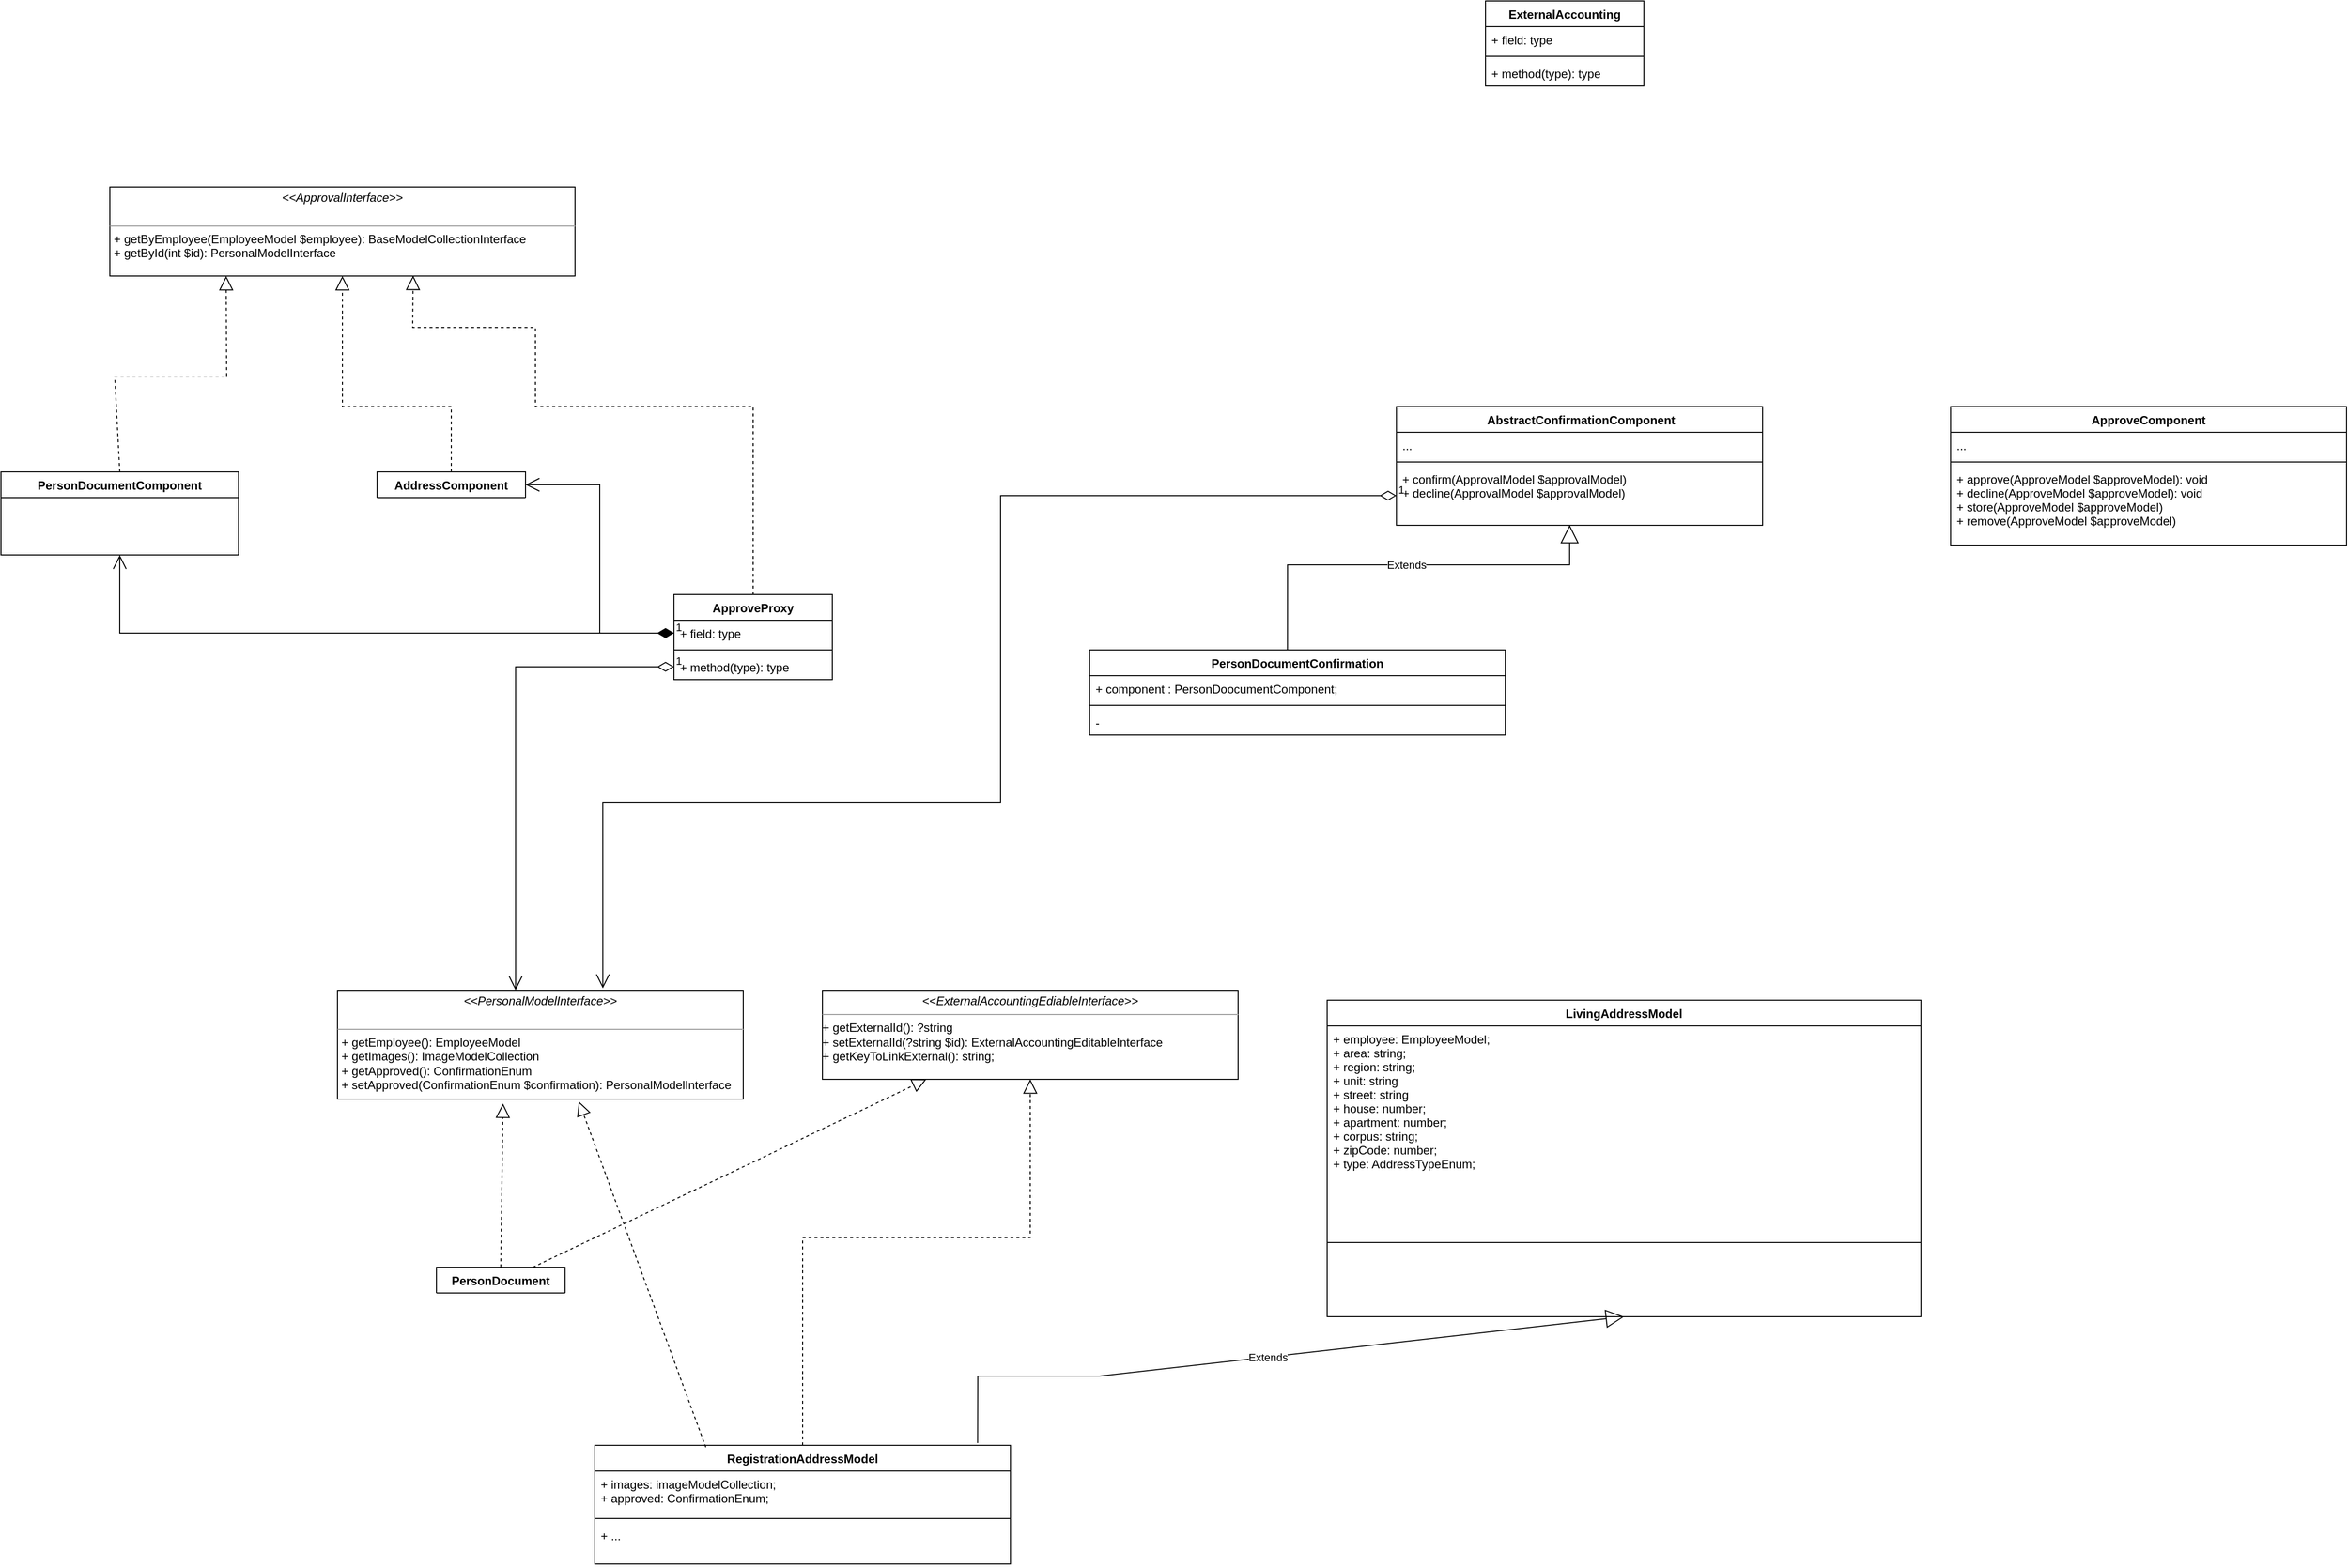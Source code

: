 <mxfile version="16.1.0" type="github">
  <diagram id="C5RBs43oDa-KdzZeNtuy" name="Page-1">
    <mxGraphModel dx="2370" dy="1387" grid="1" gridSize="10" guides="1" tooltips="1" connect="1" arrows="1" fold="1" page="1" pageScale="1" pageWidth="3300" pageHeight="4681" math="0" shadow="0">
      <root>
        <mxCell id="WIyWlLk6GJQsqaUBKTNV-0" />
        <mxCell id="WIyWlLk6GJQsqaUBKTNV-1" parent="WIyWlLk6GJQsqaUBKTNV-0" />
        <mxCell id="jNdyc2vnMrTo6YjB5sLs-2" value="PersonDocument" style="swimlane;fontStyle=1;align=center;verticalAlign=top;childLayout=stackLayout;horizontal=1;startSize=26;horizontalStack=0;resizeParent=1;resizeParentMax=0;resizeLast=0;collapsible=1;marginBottom=0;" parent="WIyWlLk6GJQsqaUBKTNV-1" vertex="1" collapsed="1">
          <mxGeometry x="740" y="1870" width="130" height="26" as="geometry">
            <mxRectangle x="1095" y="430" width="460" height="284" as="alternateBounds" />
          </mxGeometry>
        </mxCell>
        <mxCell id="jNdyc2vnMrTo6YjB5sLs-3" value="+ type: ExternalAccountingPassportDocumentTypeEnum&#xa;+ series: string&#xa;+ number: int&#xa;+ issuedDate: DateTimeInterface&#xa;+ issuedBy: string&#xa;+ validUntil: DateTimeinterface;&#xa;+ photoInsertionDate: DateTimeInterface;&#xa;+ employee: EmployeeModel;&#xa;+ images: ImageModelCollection;&#xa;+ approved: ConfirmationEnum;&#xa;&#xa;&#xa; " style="text;strokeColor=none;fillColor=none;align=left;verticalAlign=top;spacingLeft=4;spacingRight=4;overflow=hidden;rotatable=0;points=[[0,0.5],[1,0.5]];portConstraint=eastwest;" parent="jNdyc2vnMrTo6YjB5sLs-2" vertex="1">
          <mxGeometry y="26" width="130" height="194" as="geometry" />
        </mxCell>
        <mxCell id="jNdyc2vnMrTo6YjB5sLs-4" value="" style="line;strokeWidth=1;fillColor=none;align=left;verticalAlign=middle;spacingTop=-1;spacingLeft=3;spacingRight=3;rotatable=0;labelPosition=right;points=[];portConstraint=eastwest;" parent="jNdyc2vnMrTo6YjB5sLs-2" vertex="1">
          <mxGeometry y="220" width="130" height="18" as="geometry" />
        </mxCell>
        <mxCell id="jNdyc2vnMrTo6YjB5sLs-5" value="+ ..." style="text;strokeColor=none;fillColor=none;align=left;verticalAlign=top;spacingLeft=4;spacingRight=4;overflow=hidden;rotatable=0;points=[[0,0.5],[1,0.5]];portConstraint=eastwest;" parent="jNdyc2vnMrTo6YjB5sLs-2" vertex="1">
          <mxGeometry y="238" width="130" height="46" as="geometry" />
        </mxCell>
        <mxCell id="jNdyc2vnMrTo6YjB5sLs-6" value="&lt;p style=&quot;margin: 0px ; margin-top: 4px ; text-align: center&quot;&gt;&lt;i&gt;&amp;lt;&amp;lt;PersonalModelInterface&amp;gt;&amp;gt;&lt;/i&gt;&lt;br&gt;&lt;br&gt;&lt;/p&gt;&lt;hr size=&quot;1&quot;&gt;&lt;p style=&quot;margin: 0px ; margin-left: 4px&quot;&gt;&lt;/p&gt;&lt;p style=&quot;margin: 0px ; margin-left: 4px&quot;&gt;+ getEmployee(): EmployeeModel&lt;br&gt;+ getImages(): ImageModelCollection&lt;/p&gt;&lt;p style=&quot;margin: 0px ; margin-left: 4px&quot;&gt;+ getApproved(): ConfirmationEnum&lt;/p&gt;&lt;p style=&quot;margin: 0px ; margin-left: 4px&quot;&gt;+ setApproved(ConfirmationEnum $confirmation&lt;span&gt;): PersonalModelInterface&lt;/span&gt;&lt;/p&gt;" style="verticalAlign=top;align=left;overflow=fill;fontSize=12;fontFamily=Helvetica;html=1;" parent="WIyWlLk6GJQsqaUBKTNV-1" vertex="1">
          <mxGeometry x="640" y="1590" width="410" height="110" as="geometry" />
        </mxCell>
        <mxCell id="jNdyc2vnMrTo6YjB5sLs-7" value="" style="endArrow=block;dashed=1;endFill=0;endSize=12;html=1;rounded=0;entryX=0.408;entryY=1.041;entryDx=0;entryDy=0;exitX=0.5;exitY=0;exitDx=0;exitDy=0;entryPerimeter=0;" parent="WIyWlLk6GJQsqaUBKTNV-1" source="jNdyc2vnMrTo6YjB5sLs-2" target="jNdyc2vnMrTo6YjB5sLs-6" edge="1">
          <mxGeometry width="160" relative="1" as="geometry">
            <mxPoint x="475" y="1970" as="sourcePoint" />
            <mxPoint x="635" y="1970" as="targetPoint" />
          </mxGeometry>
        </mxCell>
        <mxCell id="3lvFxV43IL27FloCC7F8-0" value="LivingAddressModel" style="swimlane;fontStyle=1;align=center;verticalAlign=top;childLayout=stackLayout;horizontal=1;startSize=26;horizontalStack=0;resizeParent=1;resizeParentMax=0;resizeLast=0;collapsible=1;marginBottom=0;" parent="WIyWlLk6GJQsqaUBKTNV-1" vertex="1">
          <mxGeometry x="1640" y="1600" width="600" height="320" as="geometry">
            <mxRectangle x="1970" y="920" width="160" height="26" as="alternateBounds" />
          </mxGeometry>
        </mxCell>
        <mxCell id="3lvFxV43IL27FloCC7F8-1" value="+ employee: EmployeeModel;&#xa;+ area: string;&#xa;+ region: string;&#xa;+ unit: string&#xa;+ street: string&#xa;+ house: number;&#xa;+ apartment: number;&#xa;+ corpus: string;&#xa;+ zipCode: number;&#xa;+ type: AddressTypeEnum;" style="text;strokeColor=none;fillColor=none;align=left;verticalAlign=top;spacingLeft=4;spacingRight=4;overflow=hidden;rotatable=0;points=[[0,0.5],[1,0.5]];portConstraint=eastwest;" parent="3lvFxV43IL27FloCC7F8-0" vertex="1">
          <mxGeometry y="26" width="600" height="144" as="geometry" />
        </mxCell>
        <mxCell id="3lvFxV43IL27FloCC7F8-2" value="" style="line;strokeWidth=1;fillColor=none;align=left;verticalAlign=middle;spacingTop=-1;spacingLeft=3;spacingRight=3;rotatable=0;labelPosition=right;points=[];portConstraint=eastwest;" parent="3lvFxV43IL27FloCC7F8-0" vertex="1">
          <mxGeometry y="170" width="600" height="150" as="geometry" />
        </mxCell>
        <mxCell id="3lvFxV43IL27FloCC7F8-4" value="RegistrationAddressModel" style="swimlane;fontStyle=1;align=center;verticalAlign=top;childLayout=stackLayout;horizontal=1;startSize=26;horizontalStack=0;resizeParent=1;resizeParentMax=0;resizeLast=0;collapsible=1;marginBottom=0;" parent="WIyWlLk6GJQsqaUBKTNV-1" vertex="1">
          <mxGeometry x="900" y="2050" width="420" height="120" as="geometry">
            <mxRectangle x="1770" y="1230" width="190" height="26" as="alternateBounds" />
          </mxGeometry>
        </mxCell>
        <mxCell id="3lvFxV43IL27FloCC7F8-5" value="+ images: imageModelCollection;&#xa;+ approved: ConfirmationEnum;" style="text;strokeColor=none;fillColor=none;align=left;verticalAlign=top;spacingLeft=4;spacingRight=4;overflow=hidden;rotatable=0;points=[[0,0.5],[1,0.5]];portConstraint=eastwest;" parent="3lvFxV43IL27FloCC7F8-4" vertex="1">
          <mxGeometry y="26" width="420" height="44" as="geometry" />
        </mxCell>
        <mxCell id="3lvFxV43IL27FloCC7F8-6" value="" style="line;strokeWidth=1;fillColor=none;align=left;verticalAlign=middle;spacingTop=-1;spacingLeft=3;spacingRight=3;rotatable=0;labelPosition=right;points=[];portConstraint=eastwest;" parent="3lvFxV43IL27FloCC7F8-4" vertex="1">
          <mxGeometry y="70" width="420" height="8" as="geometry" />
        </mxCell>
        <mxCell id="3lvFxV43IL27FloCC7F8-7" value="+ ..." style="text;strokeColor=none;fillColor=none;align=left;verticalAlign=top;spacingLeft=4;spacingRight=4;overflow=hidden;rotatable=0;points=[[0,0.5],[1,0.5]];portConstraint=eastwest;" parent="3lvFxV43IL27FloCC7F8-4" vertex="1">
          <mxGeometry y="78" width="420" height="42" as="geometry" />
        </mxCell>
        <mxCell id="3lvFxV43IL27FloCC7F8-8" value="" style="endArrow=block;dashed=1;endFill=0;endSize=12;html=1;rounded=0;entryX=0.595;entryY=1.022;entryDx=0;entryDy=0;entryPerimeter=0;exitX=0.267;exitY=0.016;exitDx=0;exitDy=0;exitPerimeter=0;" parent="WIyWlLk6GJQsqaUBKTNV-1" source="3lvFxV43IL27FloCC7F8-4" target="jNdyc2vnMrTo6YjB5sLs-6" edge="1">
          <mxGeometry width="160" relative="1" as="geometry">
            <mxPoint x="750" y="2090" as="sourcePoint" />
            <mxPoint x="910" y="2090" as="targetPoint" />
          </mxGeometry>
        </mxCell>
        <mxCell id="3lvFxV43IL27FloCC7F8-9" value="Extends" style="endArrow=block;endSize=16;endFill=0;html=1;rounded=0;exitX=0.921;exitY=-0.019;exitDx=0;exitDy=0;exitPerimeter=0;entryX=0.5;entryY=1;entryDx=0;entryDy=0;" parent="WIyWlLk6GJQsqaUBKTNV-1" source="3lvFxV43IL27FloCC7F8-4" target="3lvFxV43IL27FloCC7F8-0" edge="1">
          <mxGeometry width="160" relative="1" as="geometry">
            <mxPoint x="1000" y="2170" as="sourcePoint" />
            <mxPoint x="1250" y="1900" as="targetPoint" />
            <Array as="points">
              <mxPoint x="1287" y="1980" />
              <mxPoint x="1410" y="1980" />
            </Array>
          </mxGeometry>
        </mxCell>
        <mxCell id="3lvFxV43IL27FloCC7F8-11" value="&lt;p style=&quot;margin: 0px ; margin-top: 4px ; text-align: center&quot;&gt;&lt;i&gt;&amp;lt;&amp;lt;ApprovalInterface&amp;gt;&amp;gt;&lt;/i&gt;&lt;br&gt;&lt;br&gt;&lt;/p&gt;&lt;hr size=&quot;1&quot;&gt;&lt;p style=&quot;margin: 0px ; margin-left: 4px&quot;&gt;&lt;/p&gt;&lt;p style=&quot;margin: 0px ; margin-left: 4px&quot;&gt;+ getByEmployee(EmployeeModel $employee): BaseModelCollectionInterface&lt;br&gt;+ getById(int $id): PersonalModelInterface&lt;/p&gt;" style="verticalAlign=top;align=left;overflow=fill;fontSize=12;fontFamily=Helvetica;html=1;" parent="WIyWlLk6GJQsqaUBKTNV-1" vertex="1">
          <mxGeometry x="410" y="778" width="470" height="90" as="geometry" />
        </mxCell>
        <mxCell id="giyvg8UXYSV1kOh0cT8f-0" value="PersonDocumentComponent" style="swimlane;fontStyle=1;align=center;verticalAlign=top;childLayout=stackLayout;horizontal=1;startSize=26;horizontalStack=0;resizeParent=1;resizeParentMax=0;resizeLast=0;collapsible=1;marginBottom=0;" vertex="1" collapsed="1" parent="WIyWlLk6GJQsqaUBKTNV-1">
          <mxGeometry x="300" y="1066" width="240" height="84" as="geometry">
            <mxRectangle x="300" y="1066" width="420" height="202" as="alternateBounds" />
          </mxGeometry>
        </mxCell>
        <mxCell id="giyvg8UXYSV1kOh0cT8f-1" value="+ modelCreatorInterface: type" style="text;strokeColor=none;fillColor=none;align=left;verticalAlign=top;spacingLeft=4;spacingRight=4;overflow=hidden;rotatable=0;points=[[0,0.5],[1,0.5]];portConstraint=eastwest;" vertex="1" parent="giyvg8UXYSV1kOh0cT8f-0">
          <mxGeometry y="26" width="240" height="74" as="geometry" />
        </mxCell>
        <mxCell id="giyvg8UXYSV1kOh0cT8f-2" value="" style="line;strokeWidth=1;fillColor=none;align=left;verticalAlign=middle;spacingTop=-1;spacingLeft=3;spacingRight=3;rotatable=0;labelPosition=right;points=[];portConstraint=eastwest;" vertex="1" parent="giyvg8UXYSV1kOh0cT8f-0">
          <mxGeometry y="100" width="240" height="8" as="geometry" />
        </mxCell>
        <mxCell id="giyvg8UXYSV1kOh0cT8f-3" value="&#xa;+ getByEmployee(EmployeeModel $employee): BaseModelCollectionInterface&#xa;+ getById(int $id): PersonalModelInterface&#xa;+ store()&#xa;+ remove()&#xa;" style="text;strokeColor=none;fillColor=none;align=left;verticalAlign=top;spacingLeft=4;spacingRight=4;overflow=hidden;rotatable=0;points=[[0,0.5],[1,0.5]];portConstraint=eastwest;" vertex="1" parent="giyvg8UXYSV1kOh0cT8f-0">
          <mxGeometry y="108" width="240" height="94" as="geometry" />
        </mxCell>
        <mxCell id="giyvg8UXYSV1kOh0cT8f-4" value="AddressComponent" style="swimlane;fontStyle=1;align=center;verticalAlign=top;childLayout=stackLayout;horizontal=1;startSize=26;horizontalStack=0;resizeParent=1;resizeParentMax=0;resizeLast=0;collapsible=1;marginBottom=0;" vertex="1" collapsed="1" parent="WIyWlLk6GJQsqaUBKTNV-1">
          <mxGeometry x="680" y="1066" width="150" height="26" as="geometry">
            <mxRectangle x="850" y="1040" width="470" height="210" as="alternateBounds" />
          </mxGeometry>
        </mxCell>
        <mxCell id="giyvg8UXYSV1kOh0cT8f-5" value="+ repositoryInterface: RepositoryInterface" style="text;strokeColor=none;fillColor=none;align=left;verticalAlign=top;spacingLeft=4;spacingRight=4;overflow=hidden;rotatable=0;points=[[0,0.5],[1,0.5]];portConstraint=eastwest;" vertex="1" parent="giyvg8UXYSV1kOh0cT8f-4">
          <mxGeometry y="26" width="150" height="26" as="geometry" />
        </mxCell>
        <mxCell id="giyvg8UXYSV1kOh0cT8f-6" value="" style="line;strokeWidth=1;fillColor=none;align=left;verticalAlign=middle;spacingTop=-1;spacingLeft=3;spacingRight=3;rotatable=0;labelPosition=right;points=[];portConstraint=eastwest;" vertex="1" parent="giyvg8UXYSV1kOh0cT8f-4">
          <mxGeometry y="52" width="150" height="8" as="geometry" />
        </mxCell>
        <mxCell id="giyvg8UXYSV1kOh0cT8f-7" value="+ method(type): type&#xa;+ getByEmployee(EmployeeModel $employee): BaseModelCollectionInterface&#xa;+ getById(int $id): PersonalModelInterface&#xa;+ store()&#xa;+ remove()&#xa;" style="text;strokeColor=none;fillColor=none;align=left;verticalAlign=top;spacingLeft=4;spacingRight=4;overflow=hidden;rotatable=0;points=[[0,0.5],[1,0.5]];portConstraint=eastwest;" vertex="1" parent="giyvg8UXYSV1kOh0cT8f-4">
          <mxGeometry y="60" width="150" height="150" as="geometry" />
        </mxCell>
        <mxCell id="giyvg8UXYSV1kOh0cT8f-8" value="" style="endArrow=block;dashed=1;endFill=0;endSize=12;html=1;rounded=0;entryX=0.25;entryY=1;entryDx=0;entryDy=0;exitX=0.5;exitY=0;exitDx=0;exitDy=0;" edge="1" parent="WIyWlLk6GJQsqaUBKTNV-1" source="giyvg8UXYSV1kOh0cT8f-0" target="3lvFxV43IL27FloCC7F8-11">
          <mxGeometry width="160" relative="1" as="geometry">
            <mxPoint x="430" y="908.52" as="sourcePoint" />
            <mxPoint x="590" y="908.52" as="targetPoint" />
            <Array as="points">
              <mxPoint x="415" y="970" />
              <mxPoint x="528" y="970" />
            </Array>
          </mxGeometry>
        </mxCell>
        <mxCell id="giyvg8UXYSV1kOh0cT8f-9" value="" style="endArrow=block;dashed=1;endFill=0;endSize=12;html=1;rounded=0;exitX=0.5;exitY=0;exitDx=0;exitDy=0;" edge="1" parent="WIyWlLk6GJQsqaUBKTNV-1" source="giyvg8UXYSV1kOh0cT8f-4" target="3lvFxV43IL27FloCC7F8-11">
          <mxGeometry width="160" relative="1" as="geometry">
            <mxPoint x="660" y="930" as="sourcePoint" />
            <mxPoint x="820" y="930" as="targetPoint" />
            <Array as="points">
              <mxPoint x="755" y="1000" />
              <mxPoint x="645" y="1000" />
            </Array>
          </mxGeometry>
        </mxCell>
        <mxCell id="giyvg8UXYSV1kOh0cT8f-12" value="ApproveProxy" style="swimlane;fontStyle=1;align=center;verticalAlign=top;childLayout=stackLayout;horizontal=1;startSize=26;horizontalStack=0;resizeParent=1;resizeParentMax=0;resizeLast=0;collapsible=1;marginBottom=0;" vertex="1" parent="WIyWlLk6GJQsqaUBKTNV-1">
          <mxGeometry x="980" y="1190" width="160" height="86" as="geometry" />
        </mxCell>
        <mxCell id="giyvg8UXYSV1kOh0cT8f-13" value="+ field: type" style="text;strokeColor=none;fillColor=none;align=left;verticalAlign=top;spacingLeft=4;spacingRight=4;overflow=hidden;rotatable=0;points=[[0,0.5],[1,0.5]];portConstraint=eastwest;" vertex="1" parent="giyvg8UXYSV1kOh0cT8f-12">
          <mxGeometry y="26" width="160" height="26" as="geometry" />
        </mxCell>
        <mxCell id="giyvg8UXYSV1kOh0cT8f-14" value="" style="line;strokeWidth=1;fillColor=none;align=left;verticalAlign=middle;spacingTop=-1;spacingLeft=3;spacingRight=3;rotatable=0;labelPosition=right;points=[];portConstraint=eastwest;" vertex="1" parent="giyvg8UXYSV1kOh0cT8f-12">
          <mxGeometry y="52" width="160" height="8" as="geometry" />
        </mxCell>
        <mxCell id="giyvg8UXYSV1kOh0cT8f-15" value="+ method(type): type" style="text;strokeColor=none;fillColor=none;align=left;verticalAlign=top;spacingLeft=4;spacingRight=4;overflow=hidden;rotatable=0;points=[[0,0.5],[1,0.5]];portConstraint=eastwest;" vertex="1" parent="giyvg8UXYSV1kOh0cT8f-12">
          <mxGeometry y="60" width="160" height="26" as="geometry" />
        </mxCell>
        <mxCell id="giyvg8UXYSV1kOh0cT8f-17" value="1" style="endArrow=open;html=1;endSize=12;startArrow=diamondThin;startSize=14;startFill=1;edgeStyle=orthogonalEdgeStyle;align=left;verticalAlign=bottom;rounded=0;exitX=0;exitY=0.5;exitDx=0;exitDy=0;entryX=1;entryY=0.5;entryDx=0;entryDy=0;" edge="1" parent="WIyWlLk6GJQsqaUBKTNV-1" source="giyvg8UXYSV1kOh0cT8f-13" target="giyvg8UXYSV1kOh0cT8f-4">
          <mxGeometry x="-1" y="3" relative="1" as="geometry">
            <mxPoint x="960" y="1170" as="sourcePoint" />
            <mxPoint x="750" y="1170" as="targetPoint" />
          </mxGeometry>
        </mxCell>
        <mxCell id="giyvg8UXYSV1kOh0cT8f-18" value="1" style="endArrow=open;html=1;endSize=12;startArrow=diamondThin;startSize=14;startFill=1;edgeStyle=orthogonalEdgeStyle;align=left;verticalAlign=bottom;rounded=0;exitX=0;exitY=0.5;exitDx=0;exitDy=0;entryX=0.5;entryY=1;entryDx=0;entryDy=0;" edge="1" parent="WIyWlLk6GJQsqaUBKTNV-1" source="giyvg8UXYSV1kOh0cT8f-13" target="giyvg8UXYSV1kOh0cT8f-0">
          <mxGeometry x="-1" y="3" relative="1" as="geometry">
            <mxPoint x="930" y="1250" as="sourcePoint" />
            <mxPoint x="540" y="1180" as="targetPoint" />
          </mxGeometry>
        </mxCell>
        <mxCell id="giyvg8UXYSV1kOh0cT8f-19" value="" style="endArrow=block;dashed=1;endFill=0;endSize=12;html=1;rounded=0;entryX=0.652;entryY=0.996;entryDx=0;entryDy=0;entryPerimeter=0;exitX=0.5;exitY=0;exitDx=0;exitDy=0;" edge="1" parent="WIyWlLk6GJQsqaUBKTNV-1" source="giyvg8UXYSV1kOh0cT8f-12" target="3lvFxV43IL27FloCC7F8-11">
          <mxGeometry width="160" relative="1" as="geometry">
            <mxPoint x="1030" y="1106" as="sourcePoint" />
            <mxPoint x="1190" y="1106" as="targetPoint" />
            <Array as="points">
              <mxPoint x="1060" y="1000" />
              <mxPoint x="840" y="1000" />
              <mxPoint x="840" y="920" />
              <mxPoint x="716" y="920" />
            </Array>
          </mxGeometry>
        </mxCell>
        <mxCell id="giyvg8UXYSV1kOh0cT8f-20" value="1" style="endArrow=open;html=1;endSize=12;startArrow=diamondThin;startSize=14;startFill=0;edgeStyle=orthogonalEdgeStyle;align=left;verticalAlign=bottom;rounded=0;exitX=0;exitY=0.5;exitDx=0;exitDy=0;entryX=0.439;entryY=0;entryDx=0;entryDy=0;entryPerimeter=0;" edge="1" parent="WIyWlLk6GJQsqaUBKTNV-1" source="giyvg8UXYSV1kOh0cT8f-15" target="jNdyc2vnMrTo6YjB5sLs-6">
          <mxGeometry x="-1" y="3" relative="1" as="geometry">
            <mxPoint x="830" y="1330" as="sourcePoint" />
            <mxPoint x="810" y="1560" as="targetPoint" />
          </mxGeometry>
        </mxCell>
        <mxCell id="giyvg8UXYSV1kOh0cT8f-21" value=" AbstractConfirmationComponent" style="swimlane;fontStyle=1;align=center;verticalAlign=top;childLayout=stackLayout;horizontal=1;startSize=26;horizontalStack=0;resizeParent=1;resizeParentMax=0;resizeLast=0;collapsible=1;marginBottom=0;" vertex="1" parent="WIyWlLk6GJQsqaUBKTNV-1">
          <mxGeometry x="1710" y="1000" width="370" height="120" as="geometry" />
        </mxCell>
        <mxCell id="giyvg8UXYSV1kOh0cT8f-22" value="..." style="text;strokeColor=none;fillColor=none;align=left;verticalAlign=top;spacingLeft=4;spacingRight=4;overflow=hidden;rotatable=0;points=[[0,0.5],[1,0.5]];portConstraint=eastwest;" vertex="1" parent="giyvg8UXYSV1kOh0cT8f-21">
          <mxGeometry y="26" width="370" height="26" as="geometry" />
        </mxCell>
        <mxCell id="giyvg8UXYSV1kOh0cT8f-23" value="" style="line;strokeWidth=1;fillColor=none;align=left;verticalAlign=middle;spacingTop=-1;spacingLeft=3;spacingRight=3;rotatable=0;labelPosition=right;points=[];portConstraint=eastwest;" vertex="1" parent="giyvg8UXYSV1kOh0cT8f-21">
          <mxGeometry y="52" width="370" height="8" as="geometry" />
        </mxCell>
        <mxCell id="giyvg8UXYSV1kOh0cT8f-24" value="+ confirm(ApprovalModel $approvalModel)&#xa;+ decline(ApprovalModel $approvalModel)" style="text;strokeColor=none;fillColor=none;align=left;verticalAlign=top;spacingLeft=4;spacingRight=4;overflow=hidden;rotatable=0;points=[[0,0.5],[1,0.5]];portConstraint=eastwest;" vertex="1" parent="giyvg8UXYSV1kOh0cT8f-21">
          <mxGeometry y="60" width="370" height="60" as="geometry" />
        </mxCell>
        <mxCell id="giyvg8UXYSV1kOh0cT8f-25" value="ApproveComponent" style="swimlane;fontStyle=1;align=center;verticalAlign=top;childLayout=stackLayout;horizontal=1;startSize=26;horizontalStack=0;resizeParent=1;resizeParentMax=0;resizeLast=0;collapsible=1;marginBottom=0;" vertex="1" parent="WIyWlLk6GJQsqaUBKTNV-1">
          <mxGeometry x="2270" y="1000" width="400" height="140" as="geometry" />
        </mxCell>
        <mxCell id="giyvg8UXYSV1kOh0cT8f-26" value="..." style="text;strokeColor=none;fillColor=none;align=left;verticalAlign=top;spacingLeft=4;spacingRight=4;overflow=hidden;rotatable=0;points=[[0,0.5],[1,0.5]];portConstraint=eastwest;" vertex="1" parent="giyvg8UXYSV1kOh0cT8f-25">
          <mxGeometry y="26" width="400" height="26" as="geometry" />
        </mxCell>
        <mxCell id="giyvg8UXYSV1kOh0cT8f-27" value="" style="line;strokeWidth=1;fillColor=none;align=left;verticalAlign=middle;spacingTop=-1;spacingLeft=3;spacingRight=3;rotatable=0;labelPosition=right;points=[];portConstraint=eastwest;" vertex="1" parent="giyvg8UXYSV1kOh0cT8f-25">
          <mxGeometry y="52" width="400" height="8" as="geometry" />
        </mxCell>
        <mxCell id="giyvg8UXYSV1kOh0cT8f-28" value="+ approve(ApproveModel $approveModel): void&#xa;+ decline(ApproveModel $approveModel): void&#xa;+ store(ApproveModel $approveModel)&#xa;+ remove(ApproveModel $approveModel)" style="text;strokeColor=none;fillColor=none;align=left;verticalAlign=top;spacingLeft=4;spacingRight=4;overflow=hidden;rotatable=0;points=[[0,0.5],[1,0.5]];portConstraint=eastwest;" vertex="1" parent="giyvg8UXYSV1kOh0cT8f-25">
          <mxGeometry y="60" width="400" height="80" as="geometry" />
        </mxCell>
        <mxCell id="giyvg8UXYSV1kOh0cT8f-29" value="PersonDocumentConfirmation" style="swimlane;fontStyle=1;align=center;verticalAlign=top;childLayout=stackLayout;horizontal=1;startSize=26;horizontalStack=0;resizeParent=1;resizeParentMax=0;resizeLast=0;collapsible=1;marginBottom=0;" vertex="1" parent="WIyWlLk6GJQsqaUBKTNV-1">
          <mxGeometry x="1400" y="1246" width="420" height="86" as="geometry" />
        </mxCell>
        <mxCell id="giyvg8UXYSV1kOh0cT8f-30" value="+ component : PersonDoocumentComponent;" style="text;strokeColor=none;fillColor=none;align=left;verticalAlign=top;spacingLeft=4;spacingRight=4;overflow=hidden;rotatable=0;points=[[0,0.5],[1,0.5]];portConstraint=eastwest;" vertex="1" parent="giyvg8UXYSV1kOh0cT8f-29">
          <mxGeometry y="26" width="420" height="26" as="geometry" />
        </mxCell>
        <mxCell id="giyvg8UXYSV1kOh0cT8f-31" value="" style="line;strokeWidth=1;fillColor=none;align=left;verticalAlign=middle;spacingTop=-1;spacingLeft=3;spacingRight=3;rotatable=0;labelPosition=right;points=[];portConstraint=eastwest;" vertex="1" parent="giyvg8UXYSV1kOh0cT8f-29">
          <mxGeometry y="52" width="420" height="8" as="geometry" />
        </mxCell>
        <mxCell id="giyvg8UXYSV1kOh0cT8f-32" value="- " style="text;strokeColor=none;fillColor=none;align=left;verticalAlign=top;spacingLeft=4;spacingRight=4;overflow=hidden;rotatable=0;points=[[0,0.5],[1,0.5]];portConstraint=eastwest;" vertex="1" parent="giyvg8UXYSV1kOh0cT8f-29">
          <mxGeometry y="60" width="420" height="26" as="geometry" />
        </mxCell>
        <mxCell id="giyvg8UXYSV1kOh0cT8f-38" value="&lt;p style=&quot;margin: 0px ; margin-top: 4px ; text-align: center&quot;&gt;&lt;i&gt;&amp;lt;&amp;lt;ExternalAccountingEdiableInterface&amp;gt;&amp;gt;&lt;/i&gt;&lt;br&gt;&lt;/p&gt;&lt;hr size=&quot;1&quot;&gt;+ getExternalId(): ?string&lt;br&gt;+ setExternalId(?string $id): ExternalAccountingEditableInterface&lt;br&gt;+ getKeyToLinkExternal(): string;" style="verticalAlign=top;align=left;overflow=fill;fontSize=12;fontFamily=Helvetica;html=1;" vertex="1" parent="WIyWlLk6GJQsqaUBKTNV-1">
          <mxGeometry x="1130" y="1590" width="420" height="90" as="geometry" />
        </mxCell>
        <mxCell id="giyvg8UXYSV1kOh0cT8f-39" value="" style="endArrow=block;dashed=1;endFill=0;endSize=12;html=1;rounded=0;entryX=0.5;entryY=1;entryDx=0;entryDy=0;exitX=0.5;exitY=0;exitDx=0;exitDy=0;" edge="1" parent="WIyWlLk6GJQsqaUBKTNV-1" source="3lvFxV43IL27FloCC7F8-4" target="giyvg8UXYSV1kOh0cT8f-38">
          <mxGeometry width="160" relative="1" as="geometry">
            <mxPoint x="1000" y="1800" as="sourcePoint" />
            <mxPoint x="1160" y="1800" as="targetPoint" />
            <Array as="points">
              <mxPoint x="1110" y="1840" />
              <mxPoint x="1340" y="1840" />
            </Array>
          </mxGeometry>
        </mxCell>
        <mxCell id="giyvg8UXYSV1kOh0cT8f-40" value="" style="endArrow=block;dashed=1;endFill=0;endSize=12;html=1;rounded=0;entryX=0.25;entryY=1;entryDx=0;entryDy=0;exitX=0.75;exitY=0;exitDx=0;exitDy=0;" edge="1" parent="WIyWlLk6GJQsqaUBKTNV-1" source="jNdyc2vnMrTo6YjB5sLs-2" target="giyvg8UXYSV1kOh0cT8f-38">
          <mxGeometry width="160" relative="1" as="geometry">
            <mxPoint x="1000" y="1800" as="sourcePoint" />
            <mxPoint x="1160" y="1800" as="targetPoint" />
          </mxGeometry>
        </mxCell>
        <mxCell id="giyvg8UXYSV1kOh0cT8f-43" value="1" style="endArrow=open;html=1;endSize=12;startArrow=diamondThin;startSize=14;startFill=0;edgeStyle=orthogonalEdgeStyle;align=left;verticalAlign=bottom;rounded=0;entryX=0.654;entryY=-0.018;entryDx=0;entryDy=0;entryPerimeter=0;exitX=0;exitY=0.5;exitDx=0;exitDy=0;" edge="1" parent="WIyWlLk6GJQsqaUBKTNV-1" source="giyvg8UXYSV1kOh0cT8f-24" target="jNdyc2vnMrTo6YjB5sLs-6">
          <mxGeometry x="-1" y="3" relative="1" as="geometry">
            <mxPoint x="1230" y="1310" as="sourcePoint" />
            <mxPoint x="1410" y="1370" as="targetPoint" />
            <Array as="points">
              <mxPoint x="1310" y="1090" />
              <mxPoint x="1310" y="1400" />
              <mxPoint x="908" y="1400" />
            </Array>
          </mxGeometry>
        </mxCell>
        <mxCell id="giyvg8UXYSV1kOh0cT8f-44" value="Extends" style="endArrow=block;endSize=16;endFill=0;html=1;rounded=0;entryX=0.473;entryY=0.994;entryDx=0;entryDy=0;entryPerimeter=0;exitX=0.476;exitY=0.004;exitDx=0;exitDy=0;exitPerimeter=0;" edge="1" parent="WIyWlLk6GJQsqaUBKTNV-1" source="giyvg8UXYSV1kOh0cT8f-29" target="giyvg8UXYSV1kOh0cT8f-24">
          <mxGeometry width="160" relative="1" as="geometry">
            <mxPoint x="1600" y="1200" as="sourcePoint" />
            <mxPoint x="1770" y="1170" as="targetPoint" />
            <Array as="points">
              <mxPoint x="1600" y="1160" />
              <mxPoint x="1885" y="1160" />
            </Array>
          </mxGeometry>
        </mxCell>
        <mxCell id="giyvg8UXYSV1kOh0cT8f-49" value="ExternalAccounting" style="swimlane;fontStyle=1;align=center;verticalAlign=top;childLayout=stackLayout;horizontal=1;startSize=26;horizontalStack=0;resizeParent=1;resizeParentMax=0;resizeLast=0;collapsible=1;marginBottom=0;" vertex="1" parent="WIyWlLk6GJQsqaUBKTNV-1">
          <mxGeometry x="1800" y="590" width="160" height="86" as="geometry" />
        </mxCell>
        <mxCell id="giyvg8UXYSV1kOh0cT8f-50" value="+ field: type" style="text;strokeColor=none;fillColor=none;align=left;verticalAlign=top;spacingLeft=4;spacingRight=4;overflow=hidden;rotatable=0;points=[[0,0.5],[1,0.5]];portConstraint=eastwest;" vertex="1" parent="giyvg8UXYSV1kOh0cT8f-49">
          <mxGeometry y="26" width="160" height="26" as="geometry" />
        </mxCell>
        <mxCell id="giyvg8UXYSV1kOh0cT8f-51" value="" style="line;strokeWidth=1;fillColor=none;align=left;verticalAlign=middle;spacingTop=-1;spacingLeft=3;spacingRight=3;rotatable=0;labelPosition=right;points=[];portConstraint=eastwest;" vertex="1" parent="giyvg8UXYSV1kOh0cT8f-49">
          <mxGeometry y="52" width="160" height="8" as="geometry" />
        </mxCell>
        <mxCell id="giyvg8UXYSV1kOh0cT8f-52" value="+ method(type): type" style="text;strokeColor=none;fillColor=none;align=left;verticalAlign=top;spacingLeft=4;spacingRight=4;overflow=hidden;rotatable=0;points=[[0,0.5],[1,0.5]];portConstraint=eastwest;" vertex="1" parent="giyvg8UXYSV1kOh0cT8f-49">
          <mxGeometry y="60" width="160" height="26" as="geometry" />
        </mxCell>
      </root>
    </mxGraphModel>
  </diagram>
</mxfile>
